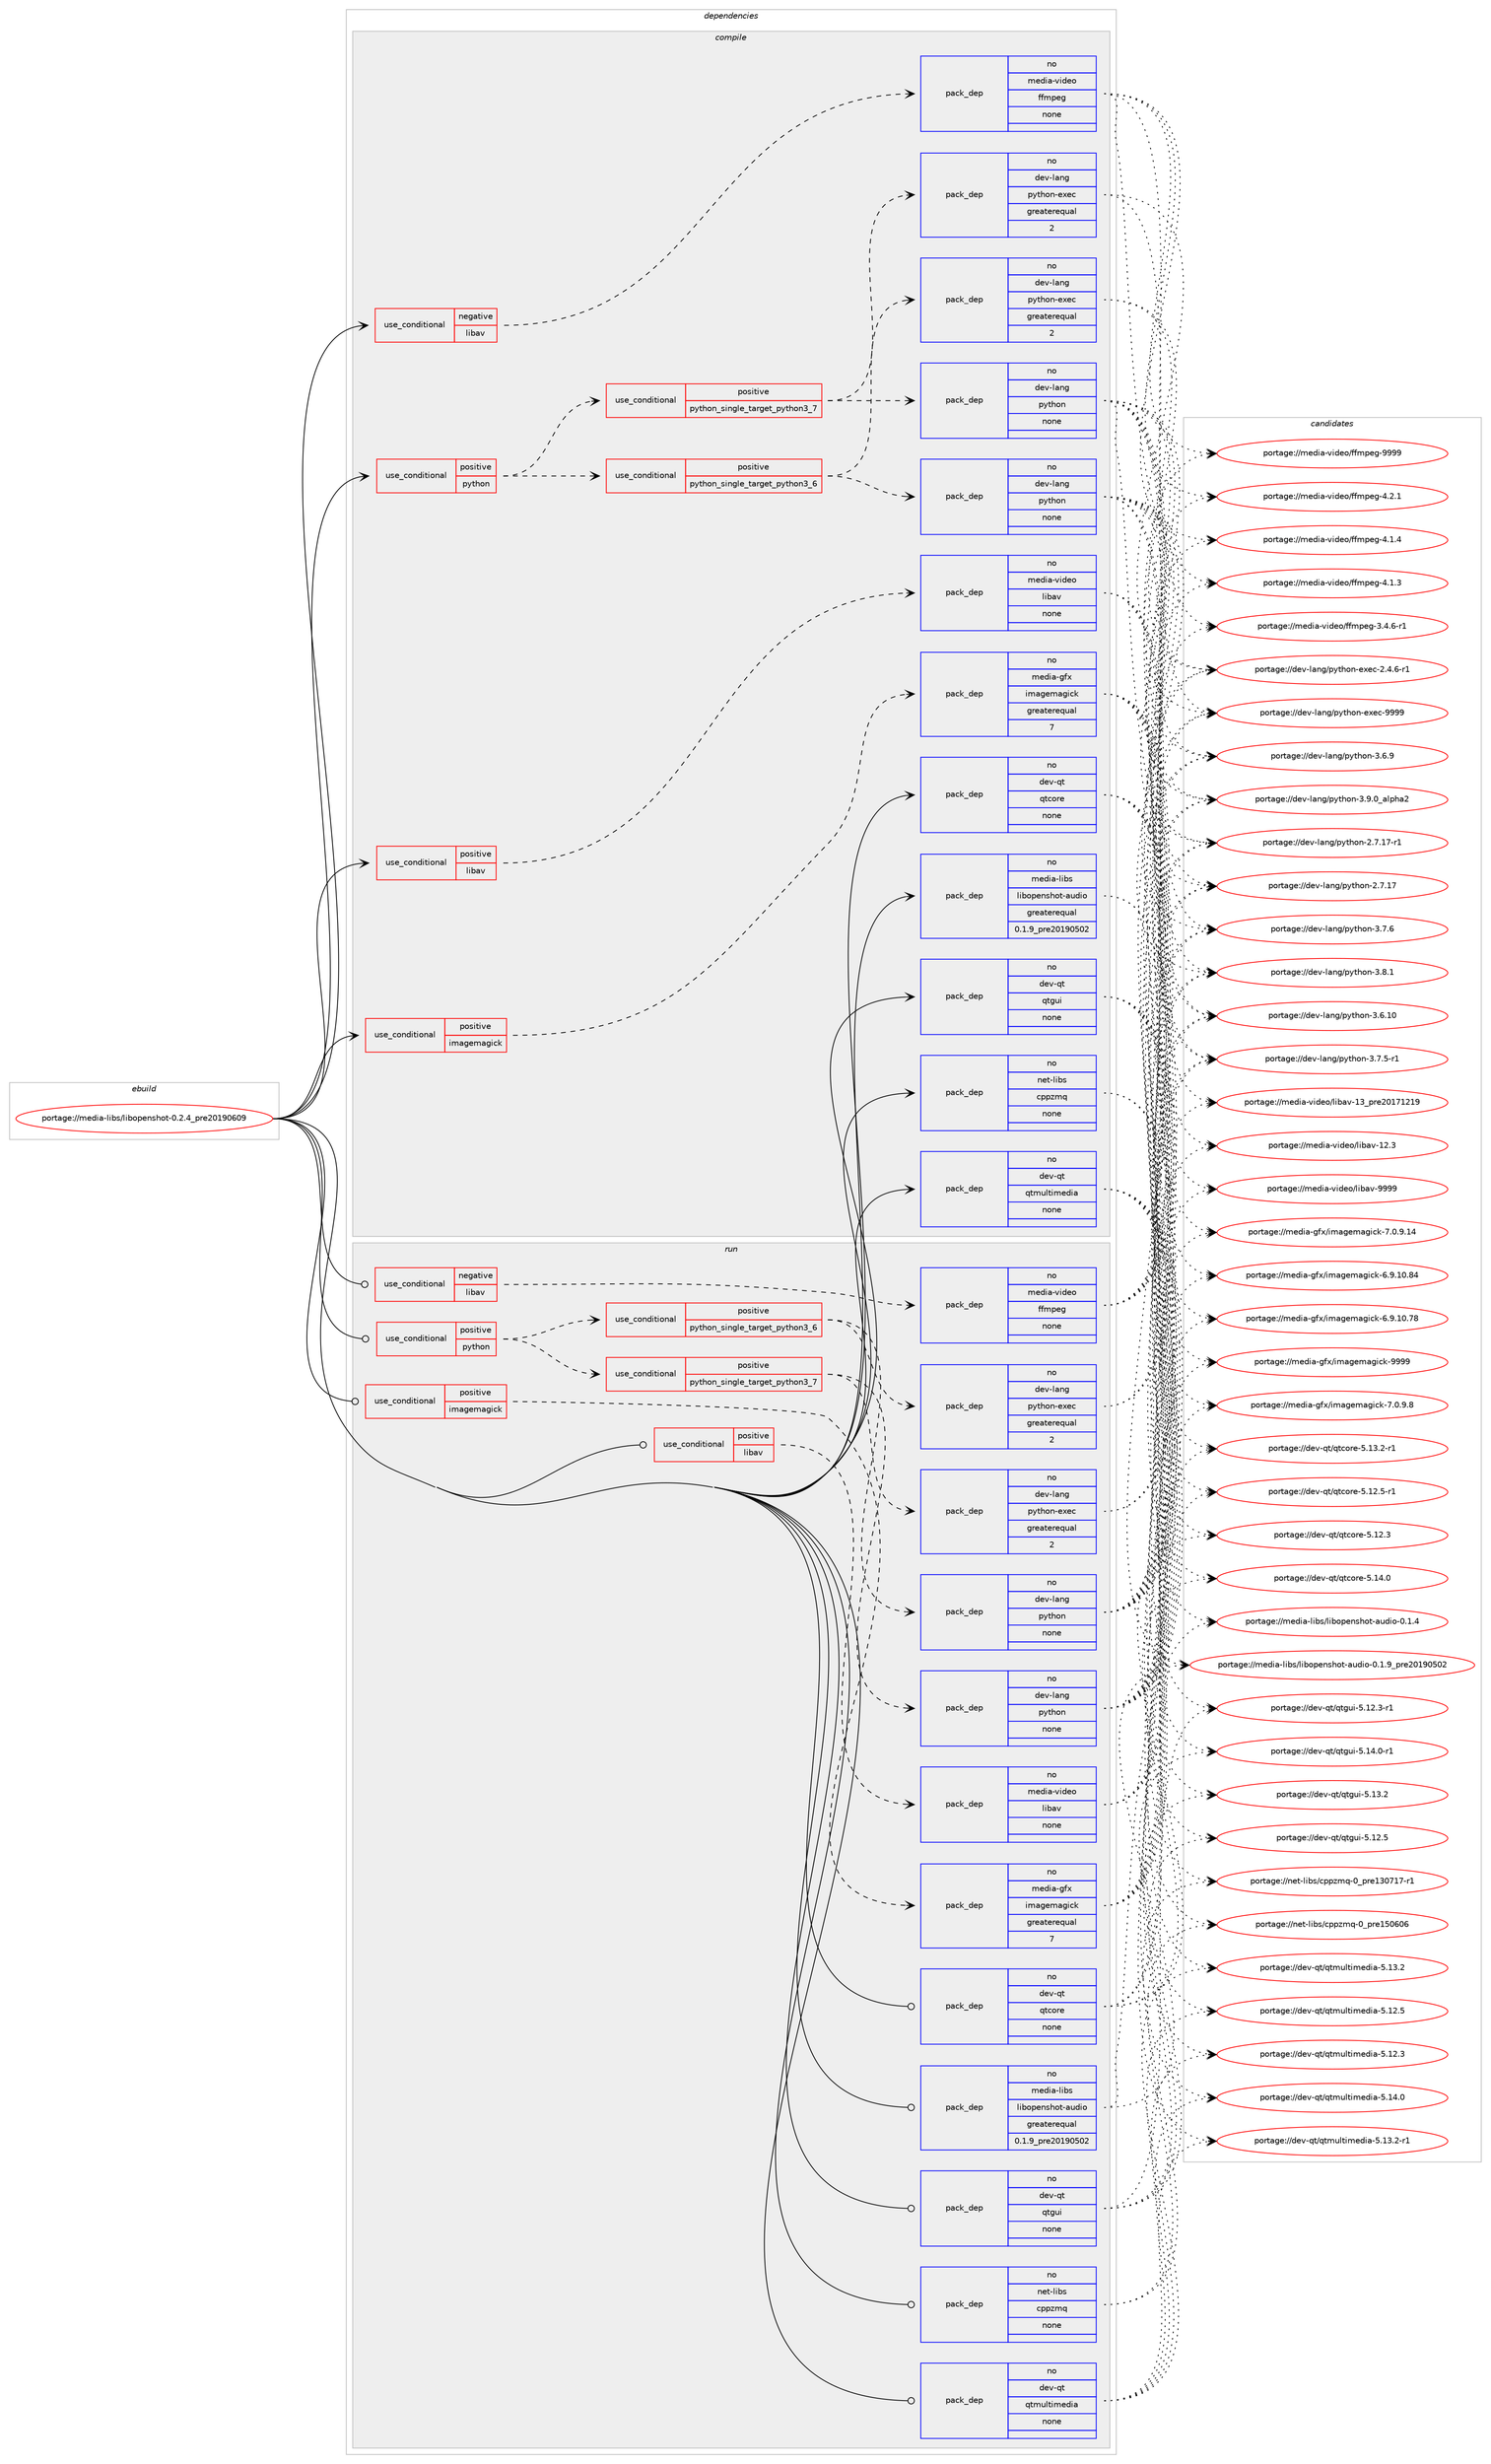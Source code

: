 digraph prolog {

# *************
# Graph options
# *************

newrank=true;
concentrate=true;
compound=true;
graph [rankdir=LR,fontname=Helvetica,fontsize=10,ranksep=1.5];#, ranksep=2.5, nodesep=0.2];
edge  [arrowhead=vee];
node  [fontname=Helvetica,fontsize=10];

# **********
# The ebuild
# **********

subgraph cluster_leftcol {
color=gray;
label=<<i>ebuild</i>>;
id [label="portage://media-libs/libopenshot-0.2.4_pre20190609", color=red, width=4, href="../media-libs/libopenshot-0.2.4_pre20190609.svg"];
}

# ****************
# The dependencies
# ****************

subgraph cluster_midcol {
color=gray;
label=<<i>dependencies</i>>;
subgraph cluster_compile {
fillcolor="#eeeeee";
style=filled;
label=<<i>compile</i>>;
subgraph cond48110 {
dependency210794 [label=<<TABLE BORDER="0" CELLBORDER="1" CELLSPACING="0" CELLPADDING="4"><TR><TD ROWSPAN="3" CELLPADDING="10">use_conditional</TD></TR><TR><TD>negative</TD></TR><TR><TD>libav</TD></TR></TABLE>>, shape=none, color=red];
subgraph pack159423 {
dependency210795 [label=<<TABLE BORDER="0" CELLBORDER="1" CELLSPACING="0" CELLPADDING="4" WIDTH="220"><TR><TD ROWSPAN="6" CELLPADDING="30">pack_dep</TD></TR><TR><TD WIDTH="110">no</TD></TR><TR><TD>media-video</TD></TR><TR><TD>ffmpeg</TD></TR><TR><TD>none</TD></TR><TR><TD></TD></TR></TABLE>>, shape=none, color=blue];
}
dependency210794:e -> dependency210795:w [weight=20,style="dashed",arrowhead="vee"];
}
id:e -> dependency210794:w [weight=20,style="solid",arrowhead="vee"];
subgraph cond48111 {
dependency210796 [label=<<TABLE BORDER="0" CELLBORDER="1" CELLSPACING="0" CELLPADDING="4"><TR><TD ROWSPAN="3" CELLPADDING="10">use_conditional</TD></TR><TR><TD>positive</TD></TR><TR><TD>imagemagick</TD></TR></TABLE>>, shape=none, color=red];
subgraph pack159424 {
dependency210797 [label=<<TABLE BORDER="0" CELLBORDER="1" CELLSPACING="0" CELLPADDING="4" WIDTH="220"><TR><TD ROWSPAN="6" CELLPADDING="30">pack_dep</TD></TR><TR><TD WIDTH="110">no</TD></TR><TR><TD>media-gfx</TD></TR><TR><TD>imagemagick</TD></TR><TR><TD>greaterequal</TD></TR><TR><TD>7</TD></TR></TABLE>>, shape=none, color=blue];
}
dependency210796:e -> dependency210797:w [weight=20,style="dashed",arrowhead="vee"];
}
id:e -> dependency210796:w [weight=20,style="solid",arrowhead="vee"];
subgraph cond48112 {
dependency210798 [label=<<TABLE BORDER="0" CELLBORDER="1" CELLSPACING="0" CELLPADDING="4"><TR><TD ROWSPAN="3" CELLPADDING="10">use_conditional</TD></TR><TR><TD>positive</TD></TR><TR><TD>libav</TD></TR></TABLE>>, shape=none, color=red];
subgraph pack159425 {
dependency210799 [label=<<TABLE BORDER="0" CELLBORDER="1" CELLSPACING="0" CELLPADDING="4" WIDTH="220"><TR><TD ROWSPAN="6" CELLPADDING="30">pack_dep</TD></TR><TR><TD WIDTH="110">no</TD></TR><TR><TD>media-video</TD></TR><TR><TD>libav</TD></TR><TR><TD>none</TD></TR><TR><TD></TD></TR></TABLE>>, shape=none, color=blue];
}
dependency210798:e -> dependency210799:w [weight=20,style="dashed",arrowhead="vee"];
}
id:e -> dependency210798:w [weight=20,style="solid",arrowhead="vee"];
subgraph cond48113 {
dependency210800 [label=<<TABLE BORDER="0" CELLBORDER="1" CELLSPACING="0" CELLPADDING="4"><TR><TD ROWSPAN="3" CELLPADDING="10">use_conditional</TD></TR><TR><TD>positive</TD></TR><TR><TD>python</TD></TR></TABLE>>, shape=none, color=red];
subgraph cond48114 {
dependency210801 [label=<<TABLE BORDER="0" CELLBORDER="1" CELLSPACING="0" CELLPADDING="4"><TR><TD ROWSPAN="3" CELLPADDING="10">use_conditional</TD></TR><TR><TD>positive</TD></TR><TR><TD>python_single_target_python3_6</TD></TR></TABLE>>, shape=none, color=red];
subgraph pack159426 {
dependency210802 [label=<<TABLE BORDER="0" CELLBORDER="1" CELLSPACING="0" CELLPADDING="4" WIDTH="220"><TR><TD ROWSPAN="6" CELLPADDING="30">pack_dep</TD></TR><TR><TD WIDTH="110">no</TD></TR><TR><TD>dev-lang</TD></TR><TR><TD>python</TD></TR><TR><TD>none</TD></TR><TR><TD></TD></TR></TABLE>>, shape=none, color=blue];
}
dependency210801:e -> dependency210802:w [weight=20,style="dashed",arrowhead="vee"];
subgraph pack159427 {
dependency210803 [label=<<TABLE BORDER="0" CELLBORDER="1" CELLSPACING="0" CELLPADDING="4" WIDTH="220"><TR><TD ROWSPAN="6" CELLPADDING="30">pack_dep</TD></TR><TR><TD WIDTH="110">no</TD></TR><TR><TD>dev-lang</TD></TR><TR><TD>python-exec</TD></TR><TR><TD>greaterequal</TD></TR><TR><TD>2</TD></TR></TABLE>>, shape=none, color=blue];
}
dependency210801:e -> dependency210803:w [weight=20,style="dashed",arrowhead="vee"];
}
dependency210800:e -> dependency210801:w [weight=20,style="dashed",arrowhead="vee"];
subgraph cond48115 {
dependency210804 [label=<<TABLE BORDER="0" CELLBORDER="1" CELLSPACING="0" CELLPADDING="4"><TR><TD ROWSPAN="3" CELLPADDING="10">use_conditional</TD></TR><TR><TD>positive</TD></TR><TR><TD>python_single_target_python3_7</TD></TR></TABLE>>, shape=none, color=red];
subgraph pack159428 {
dependency210805 [label=<<TABLE BORDER="0" CELLBORDER="1" CELLSPACING="0" CELLPADDING="4" WIDTH="220"><TR><TD ROWSPAN="6" CELLPADDING="30">pack_dep</TD></TR><TR><TD WIDTH="110">no</TD></TR><TR><TD>dev-lang</TD></TR><TR><TD>python</TD></TR><TR><TD>none</TD></TR><TR><TD></TD></TR></TABLE>>, shape=none, color=blue];
}
dependency210804:e -> dependency210805:w [weight=20,style="dashed",arrowhead="vee"];
subgraph pack159429 {
dependency210806 [label=<<TABLE BORDER="0" CELLBORDER="1" CELLSPACING="0" CELLPADDING="4" WIDTH="220"><TR><TD ROWSPAN="6" CELLPADDING="30">pack_dep</TD></TR><TR><TD WIDTH="110">no</TD></TR><TR><TD>dev-lang</TD></TR><TR><TD>python-exec</TD></TR><TR><TD>greaterequal</TD></TR><TR><TD>2</TD></TR></TABLE>>, shape=none, color=blue];
}
dependency210804:e -> dependency210806:w [weight=20,style="dashed",arrowhead="vee"];
}
dependency210800:e -> dependency210804:w [weight=20,style="dashed",arrowhead="vee"];
}
id:e -> dependency210800:w [weight=20,style="solid",arrowhead="vee"];
subgraph pack159430 {
dependency210807 [label=<<TABLE BORDER="0" CELLBORDER="1" CELLSPACING="0" CELLPADDING="4" WIDTH="220"><TR><TD ROWSPAN="6" CELLPADDING="30">pack_dep</TD></TR><TR><TD WIDTH="110">no</TD></TR><TR><TD>dev-qt</TD></TR><TR><TD>qtcore</TD></TR><TR><TD>none</TD></TR><TR><TD></TD></TR></TABLE>>, shape=none, color=blue];
}
id:e -> dependency210807:w [weight=20,style="solid",arrowhead="vee"];
subgraph pack159431 {
dependency210808 [label=<<TABLE BORDER="0" CELLBORDER="1" CELLSPACING="0" CELLPADDING="4" WIDTH="220"><TR><TD ROWSPAN="6" CELLPADDING="30">pack_dep</TD></TR><TR><TD WIDTH="110">no</TD></TR><TR><TD>dev-qt</TD></TR><TR><TD>qtgui</TD></TR><TR><TD>none</TD></TR><TR><TD></TD></TR></TABLE>>, shape=none, color=blue];
}
id:e -> dependency210808:w [weight=20,style="solid",arrowhead="vee"];
subgraph pack159432 {
dependency210809 [label=<<TABLE BORDER="0" CELLBORDER="1" CELLSPACING="0" CELLPADDING="4" WIDTH="220"><TR><TD ROWSPAN="6" CELLPADDING="30">pack_dep</TD></TR><TR><TD WIDTH="110">no</TD></TR><TR><TD>dev-qt</TD></TR><TR><TD>qtmultimedia</TD></TR><TR><TD>none</TD></TR><TR><TD></TD></TR></TABLE>>, shape=none, color=blue];
}
id:e -> dependency210809:w [weight=20,style="solid",arrowhead="vee"];
subgraph pack159433 {
dependency210810 [label=<<TABLE BORDER="0" CELLBORDER="1" CELLSPACING="0" CELLPADDING="4" WIDTH="220"><TR><TD ROWSPAN="6" CELLPADDING="30">pack_dep</TD></TR><TR><TD WIDTH="110">no</TD></TR><TR><TD>media-libs</TD></TR><TR><TD>libopenshot-audio</TD></TR><TR><TD>greaterequal</TD></TR><TR><TD>0.1.9_pre20190502</TD></TR></TABLE>>, shape=none, color=blue];
}
id:e -> dependency210810:w [weight=20,style="solid",arrowhead="vee"];
subgraph pack159434 {
dependency210811 [label=<<TABLE BORDER="0" CELLBORDER="1" CELLSPACING="0" CELLPADDING="4" WIDTH="220"><TR><TD ROWSPAN="6" CELLPADDING="30">pack_dep</TD></TR><TR><TD WIDTH="110">no</TD></TR><TR><TD>net-libs</TD></TR><TR><TD>cppzmq</TD></TR><TR><TD>none</TD></TR><TR><TD></TD></TR></TABLE>>, shape=none, color=blue];
}
id:e -> dependency210811:w [weight=20,style="solid",arrowhead="vee"];
}
subgraph cluster_compileandrun {
fillcolor="#eeeeee";
style=filled;
label=<<i>compile and run</i>>;
}
subgraph cluster_run {
fillcolor="#eeeeee";
style=filled;
label=<<i>run</i>>;
subgraph cond48116 {
dependency210812 [label=<<TABLE BORDER="0" CELLBORDER="1" CELLSPACING="0" CELLPADDING="4"><TR><TD ROWSPAN="3" CELLPADDING="10">use_conditional</TD></TR><TR><TD>negative</TD></TR><TR><TD>libav</TD></TR></TABLE>>, shape=none, color=red];
subgraph pack159435 {
dependency210813 [label=<<TABLE BORDER="0" CELLBORDER="1" CELLSPACING="0" CELLPADDING="4" WIDTH="220"><TR><TD ROWSPAN="6" CELLPADDING="30">pack_dep</TD></TR><TR><TD WIDTH="110">no</TD></TR><TR><TD>media-video</TD></TR><TR><TD>ffmpeg</TD></TR><TR><TD>none</TD></TR><TR><TD></TD></TR></TABLE>>, shape=none, color=blue];
}
dependency210812:e -> dependency210813:w [weight=20,style="dashed",arrowhead="vee"];
}
id:e -> dependency210812:w [weight=20,style="solid",arrowhead="odot"];
subgraph cond48117 {
dependency210814 [label=<<TABLE BORDER="0" CELLBORDER="1" CELLSPACING="0" CELLPADDING="4"><TR><TD ROWSPAN="3" CELLPADDING="10">use_conditional</TD></TR><TR><TD>positive</TD></TR><TR><TD>imagemagick</TD></TR></TABLE>>, shape=none, color=red];
subgraph pack159436 {
dependency210815 [label=<<TABLE BORDER="0" CELLBORDER="1" CELLSPACING="0" CELLPADDING="4" WIDTH="220"><TR><TD ROWSPAN="6" CELLPADDING="30">pack_dep</TD></TR><TR><TD WIDTH="110">no</TD></TR><TR><TD>media-gfx</TD></TR><TR><TD>imagemagick</TD></TR><TR><TD>greaterequal</TD></TR><TR><TD>7</TD></TR></TABLE>>, shape=none, color=blue];
}
dependency210814:e -> dependency210815:w [weight=20,style="dashed",arrowhead="vee"];
}
id:e -> dependency210814:w [weight=20,style="solid",arrowhead="odot"];
subgraph cond48118 {
dependency210816 [label=<<TABLE BORDER="0" CELLBORDER="1" CELLSPACING="0" CELLPADDING="4"><TR><TD ROWSPAN="3" CELLPADDING="10">use_conditional</TD></TR><TR><TD>positive</TD></TR><TR><TD>libav</TD></TR></TABLE>>, shape=none, color=red];
subgraph pack159437 {
dependency210817 [label=<<TABLE BORDER="0" CELLBORDER="1" CELLSPACING="0" CELLPADDING="4" WIDTH="220"><TR><TD ROWSPAN="6" CELLPADDING="30">pack_dep</TD></TR><TR><TD WIDTH="110">no</TD></TR><TR><TD>media-video</TD></TR><TR><TD>libav</TD></TR><TR><TD>none</TD></TR><TR><TD></TD></TR></TABLE>>, shape=none, color=blue];
}
dependency210816:e -> dependency210817:w [weight=20,style="dashed",arrowhead="vee"];
}
id:e -> dependency210816:w [weight=20,style="solid",arrowhead="odot"];
subgraph cond48119 {
dependency210818 [label=<<TABLE BORDER="0" CELLBORDER="1" CELLSPACING="0" CELLPADDING="4"><TR><TD ROWSPAN="3" CELLPADDING="10">use_conditional</TD></TR><TR><TD>positive</TD></TR><TR><TD>python</TD></TR></TABLE>>, shape=none, color=red];
subgraph cond48120 {
dependency210819 [label=<<TABLE BORDER="0" CELLBORDER="1" CELLSPACING="0" CELLPADDING="4"><TR><TD ROWSPAN="3" CELLPADDING="10">use_conditional</TD></TR><TR><TD>positive</TD></TR><TR><TD>python_single_target_python3_6</TD></TR></TABLE>>, shape=none, color=red];
subgraph pack159438 {
dependency210820 [label=<<TABLE BORDER="0" CELLBORDER="1" CELLSPACING="0" CELLPADDING="4" WIDTH="220"><TR><TD ROWSPAN="6" CELLPADDING="30">pack_dep</TD></TR><TR><TD WIDTH="110">no</TD></TR><TR><TD>dev-lang</TD></TR><TR><TD>python</TD></TR><TR><TD>none</TD></TR><TR><TD></TD></TR></TABLE>>, shape=none, color=blue];
}
dependency210819:e -> dependency210820:w [weight=20,style="dashed",arrowhead="vee"];
subgraph pack159439 {
dependency210821 [label=<<TABLE BORDER="0" CELLBORDER="1" CELLSPACING="0" CELLPADDING="4" WIDTH="220"><TR><TD ROWSPAN="6" CELLPADDING="30">pack_dep</TD></TR><TR><TD WIDTH="110">no</TD></TR><TR><TD>dev-lang</TD></TR><TR><TD>python-exec</TD></TR><TR><TD>greaterequal</TD></TR><TR><TD>2</TD></TR></TABLE>>, shape=none, color=blue];
}
dependency210819:e -> dependency210821:w [weight=20,style="dashed",arrowhead="vee"];
}
dependency210818:e -> dependency210819:w [weight=20,style="dashed",arrowhead="vee"];
subgraph cond48121 {
dependency210822 [label=<<TABLE BORDER="0" CELLBORDER="1" CELLSPACING="0" CELLPADDING="4"><TR><TD ROWSPAN="3" CELLPADDING="10">use_conditional</TD></TR><TR><TD>positive</TD></TR><TR><TD>python_single_target_python3_7</TD></TR></TABLE>>, shape=none, color=red];
subgraph pack159440 {
dependency210823 [label=<<TABLE BORDER="0" CELLBORDER="1" CELLSPACING="0" CELLPADDING="4" WIDTH="220"><TR><TD ROWSPAN="6" CELLPADDING="30">pack_dep</TD></TR><TR><TD WIDTH="110">no</TD></TR><TR><TD>dev-lang</TD></TR><TR><TD>python</TD></TR><TR><TD>none</TD></TR><TR><TD></TD></TR></TABLE>>, shape=none, color=blue];
}
dependency210822:e -> dependency210823:w [weight=20,style="dashed",arrowhead="vee"];
subgraph pack159441 {
dependency210824 [label=<<TABLE BORDER="0" CELLBORDER="1" CELLSPACING="0" CELLPADDING="4" WIDTH="220"><TR><TD ROWSPAN="6" CELLPADDING="30">pack_dep</TD></TR><TR><TD WIDTH="110">no</TD></TR><TR><TD>dev-lang</TD></TR><TR><TD>python-exec</TD></TR><TR><TD>greaterequal</TD></TR><TR><TD>2</TD></TR></TABLE>>, shape=none, color=blue];
}
dependency210822:e -> dependency210824:w [weight=20,style="dashed",arrowhead="vee"];
}
dependency210818:e -> dependency210822:w [weight=20,style="dashed",arrowhead="vee"];
}
id:e -> dependency210818:w [weight=20,style="solid",arrowhead="odot"];
subgraph pack159442 {
dependency210825 [label=<<TABLE BORDER="0" CELLBORDER="1" CELLSPACING="0" CELLPADDING="4" WIDTH="220"><TR><TD ROWSPAN="6" CELLPADDING="30">pack_dep</TD></TR><TR><TD WIDTH="110">no</TD></TR><TR><TD>dev-qt</TD></TR><TR><TD>qtcore</TD></TR><TR><TD>none</TD></TR><TR><TD></TD></TR></TABLE>>, shape=none, color=blue];
}
id:e -> dependency210825:w [weight=20,style="solid",arrowhead="odot"];
subgraph pack159443 {
dependency210826 [label=<<TABLE BORDER="0" CELLBORDER="1" CELLSPACING="0" CELLPADDING="4" WIDTH="220"><TR><TD ROWSPAN="6" CELLPADDING="30">pack_dep</TD></TR><TR><TD WIDTH="110">no</TD></TR><TR><TD>dev-qt</TD></TR><TR><TD>qtgui</TD></TR><TR><TD>none</TD></TR><TR><TD></TD></TR></TABLE>>, shape=none, color=blue];
}
id:e -> dependency210826:w [weight=20,style="solid",arrowhead="odot"];
subgraph pack159444 {
dependency210827 [label=<<TABLE BORDER="0" CELLBORDER="1" CELLSPACING="0" CELLPADDING="4" WIDTH="220"><TR><TD ROWSPAN="6" CELLPADDING="30">pack_dep</TD></TR><TR><TD WIDTH="110">no</TD></TR><TR><TD>dev-qt</TD></TR><TR><TD>qtmultimedia</TD></TR><TR><TD>none</TD></TR><TR><TD></TD></TR></TABLE>>, shape=none, color=blue];
}
id:e -> dependency210827:w [weight=20,style="solid",arrowhead="odot"];
subgraph pack159445 {
dependency210828 [label=<<TABLE BORDER="0" CELLBORDER="1" CELLSPACING="0" CELLPADDING="4" WIDTH="220"><TR><TD ROWSPAN="6" CELLPADDING="30">pack_dep</TD></TR><TR><TD WIDTH="110">no</TD></TR><TR><TD>media-libs</TD></TR><TR><TD>libopenshot-audio</TD></TR><TR><TD>greaterequal</TD></TR><TR><TD>0.1.9_pre20190502</TD></TR></TABLE>>, shape=none, color=blue];
}
id:e -> dependency210828:w [weight=20,style="solid",arrowhead="odot"];
subgraph pack159446 {
dependency210829 [label=<<TABLE BORDER="0" CELLBORDER="1" CELLSPACING="0" CELLPADDING="4" WIDTH="220"><TR><TD ROWSPAN="6" CELLPADDING="30">pack_dep</TD></TR><TR><TD WIDTH="110">no</TD></TR><TR><TD>net-libs</TD></TR><TR><TD>cppzmq</TD></TR><TR><TD>none</TD></TR><TR><TD></TD></TR></TABLE>>, shape=none, color=blue];
}
id:e -> dependency210829:w [weight=20,style="solid",arrowhead="odot"];
}
}

# **************
# The candidates
# **************

subgraph cluster_choices {
rank=same;
color=gray;
label=<<i>candidates</i>>;

subgraph choice159423 {
color=black;
nodesep=1;
choice1091011001059745118105100101111471021021091121011034557575757 [label="portage://media-video/ffmpeg-9999", color=red, width=4,href="../media-video/ffmpeg-9999.svg"];
choice109101100105974511810510010111147102102109112101103455246504649 [label="portage://media-video/ffmpeg-4.2.1", color=red, width=4,href="../media-video/ffmpeg-4.2.1.svg"];
choice109101100105974511810510010111147102102109112101103455246494652 [label="portage://media-video/ffmpeg-4.1.4", color=red, width=4,href="../media-video/ffmpeg-4.1.4.svg"];
choice109101100105974511810510010111147102102109112101103455246494651 [label="portage://media-video/ffmpeg-4.1.3", color=red, width=4,href="../media-video/ffmpeg-4.1.3.svg"];
choice1091011001059745118105100101111471021021091121011034551465246544511449 [label="portage://media-video/ffmpeg-3.4.6-r1", color=red, width=4,href="../media-video/ffmpeg-3.4.6-r1.svg"];
dependency210795:e -> choice1091011001059745118105100101111471021021091121011034557575757:w [style=dotted,weight="100"];
dependency210795:e -> choice109101100105974511810510010111147102102109112101103455246504649:w [style=dotted,weight="100"];
dependency210795:e -> choice109101100105974511810510010111147102102109112101103455246494652:w [style=dotted,weight="100"];
dependency210795:e -> choice109101100105974511810510010111147102102109112101103455246494651:w [style=dotted,weight="100"];
dependency210795:e -> choice1091011001059745118105100101111471021021091121011034551465246544511449:w [style=dotted,weight="100"];
}
subgraph choice159424 {
color=black;
nodesep=1;
choice1091011001059745103102120471051099710310110997103105991074557575757 [label="portage://media-gfx/imagemagick-9999", color=red, width=4,href="../media-gfx/imagemagick-9999.svg"];
choice1091011001059745103102120471051099710310110997103105991074555464846574656 [label="portage://media-gfx/imagemagick-7.0.9.8", color=red, width=4,href="../media-gfx/imagemagick-7.0.9.8.svg"];
choice109101100105974510310212047105109971031011099710310599107455546484657464952 [label="portage://media-gfx/imagemagick-7.0.9.14", color=red, width=4,href="../media-gfx/imagemagick-7.0.9.14.svg"];
choice10910110010597451031021204710510997103101109971031059910745544657464948465652 [label="portage://media-gfx/imagemagick-6.9.10.84", color=red, width=4,href="../media-gfx/imagemagick-6.9.10.84.svg"];
choice10910110010597451031021204710510997103101109971031059910745544657464948465556 [label="portage://media-gfx/imagemagick-6.9.10.78", color=red, width=4,href="../media-gfx/imagemagick-6.9.10.78.svg"];
dependency210797:e -> choice1091011001059745103102120471051099710310110997103105991074557575757:w [style=dotted,weight="100"];
dependency210797:e -> choice1091011001059745103102120471051099710310110997103105991074555464846574656:w [style=dotted,weight="100"];
dependency210797:e -> choice109101100105974510310212047105109971031011099710310599107455546484657464952:w [style=dotted,weight="100"];
dependency210797:e -> choice10910110010597451031021204710510997103101109971031059910745544657464948465652:w [style=dotted,weight="100"];
dependency210797:e -> choice10910110010597451031021204710510997103101109971031059910745544657464948465556:w [style=dotted,weight="100"];
}
subgraph choice159425 {
color=black;
nodesep=1;
choice10910110010597451181051001011114710810598971184557575757 [label="portage://media-video/libav-9999", color=red, width=4,href="../media-video/libav-9999.svg"];
choice1091011001059745118105100101111471081059897118454951951121141015048495549504957 [label="portage://media-video/libav-13_pre20171219", color=red, width=4,href="../media-video/libav-13_pre20171219.svg"];
choice10910110010597451181051001011114710810598971184549504651 [label="portage://media-video/libav-12.3", color=red, width=4,href="../media-video/libav-12.3.svg"];
dependency210799:e -> choice10910110010597451181051001011114710810598971184557575757:w [style=dotted,weight="100"];
dependency210799:e -> choice1091011001059745118105100101111471081059897118454951951121141015048495549504957:w [style=dotted,weight="100"];
dependency210799:e -> choice10910110010597451181051001011114710810598971184549504651:w [style=dotted,weight="100"];
}
subgraph choice159426 {
color=black;
nodesep=1;
choice10010111845108971101034711212111610411111045514657464895971081121049750 [label="portage://dev-lang/python-3.9.0_alpha2", color=red, width=4,href="../dev-lang/python-3.9.0_alpha2.svg"];
choice100101118451089711010347112121116104111110455146564649 [label="portage://dev-lang/python-3.8.1", color=red, width=4,href="../dev-lang/python-3.8.1.svg"];
choice100101118451089711010347112121116104111110455146554654 [label="portage://dev-lang/python-3.7.6", color=red, width=4,href="../dev-lang/python-3.7.6.svg"];
choice1001011184510897110103471121211161041111104551465546534511449 [label="portage://dev-lang/python-3.7.5-r1", color=red, width=4,href="../dev-lang/python-3.7.5-r1.svg"];
choice100101118451089711010347112121116104111110455146544657 [label="portage://dev-lang/python-3.6.9", color=red, width=4,href="../dev-lang/python-3.6.9.svg"];
choice10010111845108971101034711212111610411111045514654464948 [label="portage://dev-lang/python-3.6.10", color=red, width=4,href="../dev-lang/python-3.6.10.svg"];
choice100101118451089711010347112121116104111110455046554649554511449 [label="portage://dev-lang/python-2.7.17-r1", color=red, width=4,href="../dev-lang/python-2.7.17-r1.svg"];
choice10010111845108971101034711212111610411111045504655464955 [label="portage://dev-lang/python-2.7.17", color=red, width=4,href="../dev-lang/python-2.7.17.svg"];
dependency210802:e -> choice10010111845108971101034711212111610411111045514657464895971081121049750:w [style=dotted,weight="100"];
dependency210802:e -> choice100101118451089711010347112121116104111110455146564649:w [style=dotted,weight="100"];
dependency210802:e -> choice100101118451089711010347112121116104111110455146554654:w [style=dotted,weight="100"];
dependency210802:e -> choice1001011184510897110103471121211161041111104551465546534511449:w [style=dotted,weight="100"];
dependency210802:e -> choice100101118451089711010347112121116104111110455146544657:w [style=dotted,weight="100"];
dependency210802:e -> choice10010111845108971101034711212111610411111045514654464948:w [style=dotted,weight="100"];
dependency210802:e -> choice100101118451089711010347112121116104111110455046554649554511449:w [style=dotted,weight="100"];
dependency210802:e -> choice10010111845108971101034711212111610411111045504655464955:w [style=dotted,weight="100"];
}
subgraph choice159427 {
color=black;
nodesep=1;
choice10010111845108971101034711212111610411111045101120101994557575757 [label="portage://dev-lang/python-exec-9999", color=red, width=4,href="../dev-lang/python-exec-9999.svg"];
choice10010111845108971101034711212111610411111045101120101994550465246544511449 [label="portage://dev-lang/python-exec-2.4.6-r1", color=red, width=4,href="../dev-lang/python-exec-2.4.6-r1.svg"];
dependency210803:e -> choice10010111845108971101034711212111610411111045101120101994557575757:w [style=dotted,weight="100"];
dependency210803:e -> choice10010111845108971101034711212111610411111045101120101994550465246544511449:w [style=dotted,weight="100"];
}
subgraph choice159428 {
color=black;
nodesep=1;
choice10010111845108971101034711212111610411111045514657464895971081121049750 [label="portage://dev-lang/python-3.9.0_alpha2", color=red, width=4,href="../dev-lang/python-3.9.0_alpha2.svg"];
choice100101118451089711010347112121116104111110455146564649 [label="portage://dev-lang/python-3.8.1", color=red, width=4,href="../dev-lang/python-3.8.1.svg"];
choice100101118451089711010347112121116104111110455146554654 [label="portage://dev-lang/python-3.7.6", color=red, width=4,href="../dev-lang/python-3.7.6.svg"];
choice1001011184510897110103471121211161041111104551465546534511449 [label="portage://dev-lang/python-3.7.5-r1", color=red, width=4,href="../dev-lang/python-3.7.5-r1.svg"];
choice100101118451089711010347112121116104111110455146544657 [label="portage://dev-lang/python-3.6.9", color=red, width=4,href="../dev-lang/python-3.6.9.svg"];
choice10010111845108971101034711212111610411111045514654464948 [label="portage://dev-lang/python-3.6.10", color=red, width=4,href="../dev-lang/python-3.6.10.svg"];
choice100101118451089711010347112121116104111110455046554649554511449 [label="portage://dev-lang/python-2.7.17-r1", color=red, width=4,href="../dev-lang/python-2.7.17-r1.svg"];
choice10010111845108971101034711212111610411111045504655464955 [label="portage://dev-lang/python-2.7.17", color=red, width=4,href="../dev-lang/python-2.7.17.svg"];
dependency210805:e -> choice10010111845108971101034711212111610411111045514657464895971081121049750:w [style=dotted,weight="100"];
dependency210805:e -> choice100101118451089711010347112121116104111110455146564649:w [style=dotted,weight="100"];
dependency210805:e -> choice100101118451089711010347112121116104111110455146554654:w [style=dotted,weight="100"];
dependency210805:e -> choice1001011184510897110103471121211161041111104551465546534511449:w [style=dotted,weight="100"];
dependency210805:e -> choice100101118451089711010347112121116104111110455146544657:w [style=dotted,weight="100"];
dependency210805:e -> choice10010111845108971101034711212111610411111045514654464948:w [style=dotted,weight="100"];
dependency210805:e -> choice100101118451089711010347112121116104111110455046554649554511449:w [style=dotted,weight="100"];
dependency210805:e -> choice10010111845108971101034711212111610411111045504655464955:w [style=dotted,weight="100"];
}
subgraph choice159429 {
color=black;
nodesep=1;
choice10010111845108971101034711212111610411111045101120101994557575757 [label="portage://dev-lang/python-exec-9999", color=red, width=4,href="../dev-lang/python-exec-9999.svg"];
choice10010111845108971101034711212111610411111045101120101994550465246544511449 [label="portage://dev-lang/python-exec-2.4.6-r1", color=red, width=4,href="../dev-lang/python-exec-2.4.6-r1.svg"];
dependency210806:e -> choice10010111845108971101034711212111610411111045101120101994557575757:w [style=dotted,weight="100"];
dependency210806:e -> choice10010111845108971101034711212111610411111045101120101994550465246544511449:w [style=dotted,weight="100"];
}
subgraph choice159430 {
color=black;
nodesep=1;
choice10010111845113116471131169911111410145534649524648 [label="portage://dev-qt/qtcore-5.14.0", color=red, width=4,href="../dev-qt/qtcore-5.14.0.svg"];
choice100101118451131164711311699111114101455346495146504511449 [label="portage://dev-qt/qtcore-5.13.2-r1", color=red, width=4,href="../dev-qt/qtcore-5.13.2-r1.svg"];
choice100101118451131164711311699111114101455346495046534511449 [label="portage://dev-qt/qtcore-5.12.5-r1", color=red, width=4,href="../dev-qt/qtcore-5.12.5-r1.svg"];
choice10010111845113116471131169911111410145534649504651 [label="portage://dev-qt/qtcore-5.12.3", color=red, width=4,href="../dev-qt/qtcore-5.12.3.svg"];
dependency210807:e -> choice10010111845113116471131169911111410145534649524648:w [style=dotted,weight="100"];
dependency210807:e -> choice100101118451131164711311699111114101455346495146504511449:w [style=dotted,weight="100"];
dependency210807:e -> choice100101118451131164711311699111114101455346495046534511449:w [style=dotted,weight="100"];
dependency210807:e -> choice10010111845113116471131169911111410145534649504651:w [style=dotted,weight="100"];
}
subgraph choice159431 {
color=black;
nodesep=1;
choice1001011184511311647113116103117105455346495246484511449 [label="portage://dev-qt/qtgui-5.14.0-r1", color=red, width=4,href="../dev-qt/qtgui-5.14.0-r1.svg"];
choice100101118451131164711311610311710545534649514650 [label="portage://dev-qt/qtgui-5.13.2", color=red, width=4,href="../dev-qt/qtgui-5.13.2.svg"];
choice100101118451131164711311610311710545534649504653 [label="portage://dev-qt/qtgui-5.12.5", color=red, width=4,href="../dev-qt/qtgui-5.12.5.svg"];
choice1001011184511311647113116103117105455346495046514511449 [label="portage://dev-qt/qtgui-5.12.3-r1", color=red, width=4,href="../dev-qt/qtgui-5.12.3-r1.svg"];
dependency210808:e -> choice1001011184511311647113116103117105455346495246484511449:w [style=dotted,weight="100"];
dependency210808:e -> choice100101118451131164711311610311710545534649514650:w [style=dotted,weight="100"];
dependency210808:e -> choice100101118451131164711311610311710545534649504653:w [style=dotted,weight="100"];
dependency210808:e -> choice1001011184511311647113116103117105455346495046514511449:w [style=dotted,weight="100"];
}
subgraph choice159432 {
color=black;
nodesep=1;
choice10010111845113116471131161091171081161051091011001059745534649524648 [label="portage://dev-qt/qtmultimedia-5.14.0", color=red, width=4,href="../dev-qt/qtmultimedia-5.14.0.svg"];
choice100101118451131164711311610911710811610510910110010597455346495146504511449 [label="portage://dev-qt/qtmultimedia-5.13.2-r1", color=red, width=4,href="../dev-qt/qtmultimedia-5.13.2-r1.svg"];
choice10010111845113116471131161091171081161051091011001059745534649514650 [label="portage://dev-qt/qtmultimedia-5.13.2", color=red, width=4,href="../dev-qt/qtmultimedia-5.13.2.svg"];
choice10010111845113116471131161091171081161051091011001059745534649504653 [label="portage://dev-qt/qtmultimedia-5.12.5", color=red, width=4,href="../dev-qt/qtmultimedia-5.12.5.svg"];
choice10010111845113116471131161091171081161051091011001059745534649504651 [label="portage://dev-qt/qtmultimedia-5.12.3", color=red, width=4,href="../dev-qt/qtmultimedia-5.12.3.svg"];
dependency210809:e -> choice10010111845113116471131161091171081161051091011001059745534649524648:w [style=dotted,weight="100"];
dependency210809:e -> choice100101118451131164711311610911710811610510910110010597455346495146504511449:w [style=dotted,weight="100"];
dependency210809:e -> choice10010111845113116471131161091171081161051091011001059745534649514650:w [style=dotted,weight="100"];
dependency210809:e -> choice10010111845113116471131161091171081161051091011001059745534649504653:w [style=dotted,weight="100"];
dependency210809:e -> choice10010111845113116471131161091171081161051091011001059745534649504651:w [style=dotted,weight="100"];
}
subgraph choice159433 {
color=black;
nodesep=1;
choice10910110010597451081059811547108105981111121011101151041111164597117100105111454846494657951121141015048495748534850 [label="portage://media-libs/libopenshot-audio-0.1.9_pre20190502", color=red, width=4,href="../media-libs/libopenshot-audio-0.1.9_pre20190502.svg"];
choice10910110010597451081059811547108105981111121011101151041111164597117100105111454846494652 [label="portage://media-libs/libopenshot-audio-0.1.4", color=red, width=4,href="../media-libs/libopenshot-audio-0.1.4.svg"];
dependency210810:e -> choice10910110010597451081059811547108105981111121011101151041111164597117100105111454846494657951121141015048495748534850:w [style=dotted,weight="100"];
dependency210810:e -> choice10910110010597451081059811547108105981111121011101151041111164597117100105111454846494652:w [style=dotted,weight="100"];
}
subgraph choice159434 {
color=black;
nodesep=1;
choice11010111645108105981154799112112122109113454895112114101495348544854 [label="portage://net-libs/cppzmq-0_pre150606", color=red, width=4,href="../net-libs/cppzmq-0_pre150606.svg"];
choice110101116451081059811547991121121221091134548951121141014951485549554511449 [label="portage://net-libs/cppzmq-0_pre130717-r1", color=red, width=4,href="../net-libs/cppzmq-0_pre130717-r1.svg"];
dependency210811:e -> choice11010111645108105981154799112112122109113454895112114101495348544854:w [style=dotted,weight="100"];
dependency210811:e -> choice110101116451081059811547991121121221091134548951121141014951485549554511449:w [style=dotted,weight="100"];
}
subgraph choice159435 {
color=black;
nodesep=1;
choice1091011001059745118105100101111471021021091121011034557575757 [label="portage://media-video/ffmpeg-9999", color=red, width=4,href="../media-video/ffmpeg-9999.svg"];
choice109101100105974511810510010111147102102109112101103455246504649 [label="portage://media-video/ffmpeg-4.2.1", color=red, width=4,href="../media-video/ffmpeg-4.2.1.svg"];
choice109101100105974511810510010111147102102109112101103455246494652 [label="portage://media-video/ffmpeg-4.1.4", color=red, width=4,href="../media-video/ffmpeg-4.1.4.svg"];
choice109101100105974511810510010111147102102109112101103455246494651 [label="portage://media-video/ffmpeg-4.1.3", color=red, width=4,href="../media-video/ffmpeg-4.1.3.svg"];
choice1091011001059745118105100101111471021021091121011034551465246544511449 [label="portage://media-video/ffmpeg-3.4.6-r1", color=red, width=4,href="../media-video/ffmpeg-3.4.6-r1.svg"];
dependency210813:e -> choice1091011001059745118105100101111471021021091121011034557575757:w [style=dotted,weight="100"];
dependency210813:e -> choice109101100105974511810510010111147102102109112101103455246504649:w [style=dotted,weight="100"];
dependency210813:e -> choice109101100105974511810510010111147102102109112101103455246494652:w [style=dotted,weight="100"];
dependency210813:e -> choice109101100105974511810510010111147102102109112101103455246494651:w [style=dotted,weight="100"];
dependency210813:e -> choice1091011001059745118105100101111471021021091121011034551465246544511449:w [style=dotted,weight="100"];
}
subgraph choice159436 {
color=black;
nodesep=1;
choice1091011001059745103102120471051099710310110997103105991074557575757 [label="portage://media-gfx/imagemagick-9999", color=red, width=4,href="../media-gfx/imagemagick-9999.svg"];
choice1091011001059745103102120471051099710310110997103105991074555464846574656 [label="portage://media-gfx/imagemagick-7.0.9.8", color=red, width=4,href="../media-gfx/imagemagick-7.0.9.8.svg"];
choice109101100105974510310212047105109971031011099710310599107455546484657464952 [label="portage://media-gfx/imagemagick-7.0.9.14", color=red, width=4,href="../media-gfx/imagemagick-7.0.9.14.svg"];
choice10910110010597451031021204710510997103101109971031059910745544657464948465652 [label="portage://media-gfx/imagemagick-6.9.10.84", color=red, width=4,href="../media-gfx/imagemagick-6.9.10.84.svg"];
choice10910110010597451031021204710510997103101109971031059910745544657464948465556 [label="portage://media-gfx/imagemagick-6.9.10.78", color=red, width=4,href="../media-gfx/imagemagick-6.9.10.78.svg"];
dependency210815:e -> choice1091011001059745103102120471051099710310110997103105991074557575757:w [style=dotted,weight="100"];
dependency210815:e -> choice1091011001059745103102120471051099710310110997103105991074555464846574656:w [style=dotted,weight="100"];
dependency210815:e -> choice109101100105974510310212047105109971031011099710310599107455546484657464952:w [style=dotted,weight="100"];
dependency210815:e -> choice10910110010597451031021204710510997103101109971031059910745544657464948465652:w [style=dotted,weight="100"];
dependency210815:e -> choice10910110010597451031021204710510997103101109971031059910745544657464948465556:w [style=dotted,weight="100"];
}
subgraph choice159437 {
color=black;
nodesep=1;
choice10910110010597451181051001011114710810598971184557575757 [label="portage://media-video/libav-9999", color=red, width=4,href="../media-video/libav-9999.svg"];
choice1091011001059745118105100101111471081059897118454951951121141015048495549504957 [label="portage://media-video/libav-13_pre20171219", color=red, width=4,href="../media-video/libav-13_pre20171219.svg"];
choice10910110010597451181051001011114710810598971184549504651 [label="portage://media-video/libav-12.3", color=red, width=4,href="../media-video/libav-12.3.svg"];
dependency210817:e -> choice10910110010597451181051001011114710810598971184557575757:w [style=dotted,weight="100"];
dependency210817:e -> choice1091011001059745118105100101111471081059897118454951951121141015048495549504957:w [style=dotted,weight="100"];
dependency210817:e -> choice10910110010597451181051001011114710810598971184549504651:w [style=dotted,weight="100"];
}
subgraph choice159438 {
color=black;
nodesep=1;
choice10010111845108971101034711212111610411111045514657464895971081121049750 [label="portage://dev-lang/python-3.9.0_alpha2", color=red, width=4,href="../dev-lang/python-3.9.0_alpha2.svg"];
choice100101118451089711010347112121116104111110455146564649 [label="portage://dev-lang/python-3.8.1", color=red, width=4,href="../dev-lang/python-3.8.1.svg"];
choice100101118451089711010347112121116104111110455146554654 [label="portage://dev-lang/python-3.7.6", color=red, width=4,href="../dev-lang/python-3.7.6.svg"];
choice1001011184510897110103471121211161041111104551465546534511449 [label="portage://dev-lang/python-3.7.5-r1", color=red, width=4,href="../dev-lang/python-3.7.5-r1.svg"];
choice100101118451089711010347112121116104111110455146544657 [label="portage://dev-lang/python-3.6.9", color=red, width=4,href="../dev-lang/python-3.6.9.svg"];
choice10010111845108971101034711212111610411111045514654464948 [label="portage://dev-lang/python-3.6.10", color=red, width=4,href="../dev-lang/python-3.6.10.svg"];
choice100101118451089711010347112121116104111110455046554649554511449 [label="portage://dev-lang/python-2.7.17-r1", color=red, width=4,href="../dev-lang/python-2.7.17-r1.svg"];
choice10010111845108971101034711212111610411111045504655464955 [label="portage://dev-lang/python-2.7.17", color=red, width=4,href="../dev-lang/python-2.7.17.svg"];
dependency210820:e -> choice10010111845108971101034711212111610411111045514657464895971081121049750:w [style=dotted,weight="100"];
dependency210820:e -> choice100101118451089711010347112121116104111110455146564649:w [style=dotted,weight="100"];
dependency210820:e -> choice100101118451089711010347112121116104111110455146554654:w [style=dotted,weight="100"];
dependency210820:e -> choice1001011184510897110103471121211161041111104551465546534511449:w [style=dotted,weight="100"];
dependency210820:e -> choice100101118451089711010347112121116104111110455146544657:w [style=dotted,weight="100"];
dependency210820:e -> choice10010111845108971101034711212111610411111045514654464948:w [style=dotted,weight="100"];
dependency210820:e -> choice100101118451089711010347112121116104111110455046554649554511449:w [style=dotted,weight="100"];
dependency210820:e -> choice10010111845108971101034711212111610411111045504655464955:w [style=dotted,weight="100"];
}
subgraph choice159439 {
color=black;
nodesep=1;
choice10010111845108971101034711212111610411111045101120101994557575757 [label="portage://dev-lang/python-exec-9999", color=red, width=4,href="../dev-lang/python-exec-9999.svg"];
choice10010111845108971101034711212111610411111045101120101994550465246544511449 [label="portage://dev-lang/python-exec-2.4.6-r1", color=red, width=4,href="../dev-lang/python-exec-2.4.6-r1.svg"];
dependency210821:e -> choice10010111845108971101034711212111610411111045101120101994557575757:w [style=dotted,weight="100"];
dependency210821:e -> choice10010111845108971101034711212111610411111045101120101994550465246544511449:w [style=dotted,weight="100"];
}
subgraph choice159440 {
color=black;
nodesep=1;
choice10010111845108971101034711212111610411111045514657464895971081121049750 [label="portage://dev-lang/python-3.9.0_alpha2", color=red, width=4,href="../dev-lang/python-3.9.0_alpha2.svg"];
choice100101118451089711010347112121116104111110455146564649 [label="portage://dev-lang/python-3.8.1", color=red, width=4,href="../dev-lang/python-3.8.1.svg"];
choice100101118451089711010347112121116104111110455146554654 [label="portage://dev-lang/python-3.7.6", color=red, width=4,href="../dev-lang/python-3.7.6.svg"];
choice1001011184510897110103471121211161041111104551465546534511449 [label="portage://dev-lang/python-3.7.5-r1", color=red, width=4,href="../dev-lang/python-3.7.5-r1.svg"];
choice100101118451089711010347112121116104111110455146544657 [label="portage://dev-lang/python-3.6.9", color=red, width=4,href="../dev-lang/python-3.6.9.svg"];
choice10010111845108971101034711212111610411111045514654464948 [label="portage://dev-lang/python-3.6.10", color=red, width=4,href="../dev-lang/python-3.6.10.svg"];
choice100101118451089711010347112121116104111110455046554649554511449 [label="portage://dev-lang/python-2.7.17-r1", color=red, width=4,href="../dev-lang/python-2.7.17-r1.svg"];
choice10010111845108971101034711212111610411111045504655464955 [label="portage://dev-lang/python-2.7.17", color=red, width=4,href="../dev-lang/python-2.7.17.svg"];
dependency210823:e -> choice10010111845108971101034711212111610411111045514657464895971081121049750:w [style=dotted,weight="100"];
dependency210823:e -> choice100101118451089711010347112121116104111110455146564649:w [style=dotted,weight="100"];
dependency210823:e -> choice100101118451089711010347112121116104111110455146554654:w [style=dotted,weight="100"];
dependency210823:e -> choice1001011184510897110103471121211161041111104551465546534511449:w [style=dotted,weight="100"];
dependency210823:e -> choice100101118451089711010347112121116104111110455146544657:w [style=dotted,weight="100"];
dependency210823:e -> choice10010111845108971101034711212111610411111045514654464948:w [style=dotted,weight="100"];
dependency210823:e -> choice100101118451089711010347112121116104111110455046554649554511449:w [style=dotted,weight="100"];
dependency210823:e -> choice10010111845108971101034711212111610411111045504655464955:w [style=dotted,weight="100"];
}
subgraph choice159441 {
color=black;
nodesep=1;
choice10010111845108971101034711212111610411111045101120101994557575757 [label="portage://dev-lang/python-exec-9999", color=red, width=4,href="../dev-lang/python-exec-9999.svg"];
choice10010111845108971101034711212111610411111045101120101994550465246544511449 [label="portage://dev-lang/python-exec-2.4.6-r1", color=red, width=4,href="../dev-lang/python-exec-2.4.6-r1.svg"];
dependency210824:e -> choice10010111845108971101034711212111610411111045101120101994557575757:w [style=dotted,weight="100"];
dependency210824:e -> choice10010111845108971101034711212111610411111045101120101994550465246544511449:w [style=dotted,weight="100"];
}
subgraph choice159442 {
color=black;
nodesep=1;
choice10010111845113116471131169911111410145534649524648 [label="portage://dev-qt/qtcore-5.14.0", color=red, width=4,href="../dev-qt/qtcore-5.14.0.svg"];
choice100101118451131164711311699111114101455346495146504511449 [label="portage://dev-qt/qtcore-5.13.2-r1", color=red, width=4,href="../dev-qt/qtcore-5.13.2-r1.svg"];
choice100101118451131164711311699111114101455346495046534511449 [label="portage://dev-qt/qtcore-5.12.5-r1", color=red, width=4,href="../dev-qt/qtcore-5.12.5-r1.svg"];
choice10010111845113116471131169911111410145534649504651 [label="portage://dev-qt/qtcore-5.12.3", color=red, width=4,href="../dev-qt/qtcore-5.12.3.svg"];
dependency210825:e -> choice10010111845113116471131169911111410145534649524648:w [style=dotted,weight="100"];
dependency210825:e -> choice100101118451131164711311699111114101455346495146504511449:w [style=dotted,weight="100"];
dependency210825:e -> choice100101118451131164711311699111114101455346495046534511449:w [style=dotted,weight="100"];
dependency210825:e -> choice10010111845113116471131169911111410145534649504651:w [style=dotted,weight="100"];
}
subgraph choice159443 {
color=black;
nodesep=1;
choice1001011184511311647113116103117105455346495246484511449 [label="portage://dev-qt/qtgui-5.14.0-r1", color=red, width=4,href="../dev-qt/qtgui-5.14.0-r1.svg"];
choice100101118451131164711311610311710545534649514650 [label="portage://dev-qt/qtgui-5.13.2", color=red, width=4,href="../dev-qt/qtgui-5.13.2.svg"];
choice100101118451131164711311610311710545534649504653 [label="portage://dev-qt/qtgui-5.12.5", color=red, width=4,href="../dev-qt/qtgui-5.12.5.svg"];
choice1001011184511311647113116103117105455346495046514511449 [label="portage://dev-qt/qtgui-5.12.3-r1", color=red, width=4,href="../dev-qt/qtgui-5.12.3-r1.svg"];
dependency210826:e -> choice1001011184511311647113116103117105455346495246484511449:w [style=dotted,weight="100"];
dependency210826:e -> choice100101118451131164711311610311710545534649514650:w [style=dotted,weight="100"];
dependency210826:e -> choice100101118451131164711311610311710545534649504653:w [style=dotted,weight="100"];
dependency210826:e -> choice1001011184511311647113116103117105455346495046514511449:w [style=dotted,weight="100"];
}
subgraph choice159444 {
color=black;
nodesep=1;
choice10010111845113116471131161091171081161051091011001059745534649524648 [label="portage://dev-qt/qtmultimedia-5.14.0", color=red, width=4,href="../dev-qt/qtmultimedia-5.14.0.svg"];
choice100101118451131164711311610911710811610510910110010597455346495146504511449 [label="portage://dev-qt/qtmultimedia-5.13.2-r1", color=red, width=4,href="../dev-qt/qtmultimedia-5.13.2-r1.svg"];
choice10010111845113116471131161091171081161051091011001059745534649514650 [label="portage://dev-qt/qtmultimedia-5.13.2", color=red, width=4,href="../dev-qt/qtmultimedia-5.13.2.svg"];
choice10010111845113116471131161091171081161051091011001059745534649504653 [label="portage://dev-qt/qtmultimedia-5.12.5", color=red, width=4,href="../dev-qt/qtmultimedia-5.12.5.svg"];
choice10010111845113116471131161091171081161051091011001059745534649504651 [label="portage://dev-qt/qtmultimedia-5.12.3", color=red, width=4,href="../dev-qt/qtmultimedia-5.12.3.svg"];
dependency210827:e -> choice10010111845113116471131161091171081161051091011001059745534649524648:w [style=dotted,weight="100"];
dependency210827:e -> choice100101118451131164711311610911710811610510910110010597455346495146504511449:w [style=dotted,weight="100"];
dependency210827:e -> choice10010111845113116471131161091171081161051091011001059745534649514650:w [style=dotted,weight="100"];
dependency210827:e -> choice10010111845113116471131161091171081161051091011001059745534649504653:w [style=dotted,weight="100"];
dependency210827:e -> choice10010111845113116471131161091171081161051091011001059745534649504651:w [style=dotted,weight="100"];
}
subgraph choice159445 {
color=black;
nodesep=1;
choice10910110010597451081059811547108105981111121011101151041111164597117100105111454846494657951121141015048495748534850 [label="portage://media-libs/libopenshot-audio-0.1.9_pre20190502", color=red, width=4,href="../media-libs/libopenshot-audio-0.1.9_pre20190502.svg"];
choice10910110010597451081059811547108105981111121011101151041111164597117100105111454846494652 [label="portage://media-libs/libopenshot-audio-0.1.4", color=red, width=4,href="../media-libs/libopenshot-audio-0.1.4.svg"];
dependency210828:e -> choice10910110010597451081059811547108105981111121011101151041111164597117100105111454846494657951121141015048495748534850:w [style=dotted,weight="100"];
dependency210828:e -> choice10910110010597451081059811547108105981111121011101151041111164597117100105111454846494652:w [style=dotted,weight="100"];
}
subgraph choice159446 {
color=black;
nodesep=1;
choice11010111645108105981154799112112122109113454895112114101495348544854 [label="portage://net-libs/cppzmq-0_pre150606", color=red, width=4,href="../net-libs/cppzmq-0_pre150606.svg"];
choice110101116451081059811547991121121221091134548951121141014951485549554511449 [label="portage://net-libs/cppzmq-0_pre130717-r1", color=red, width=4,href="../net-libs/cppzmq-0_pre130717-r1.svg"];
dependency210829:e -> choice11010111645108105981154799112112122109113454895112114101495348544854:w [style=dotted,weight="100"];
dependency210829:e -> choice110101116451081059811547991121121221091134548951121141014951485549554511449:w [style=dotted,weight="100"];
}
}

}

